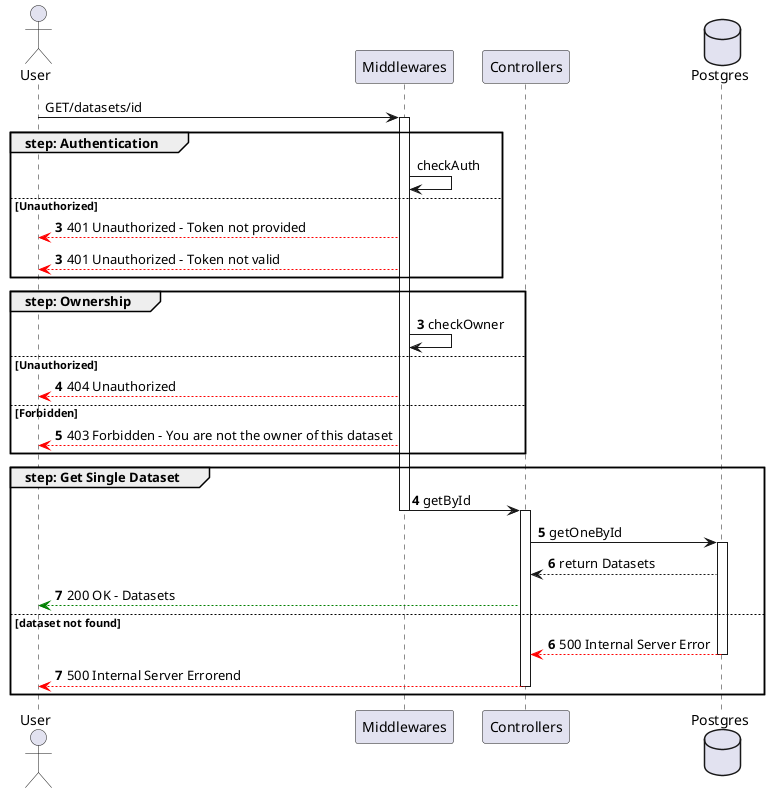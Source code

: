 @startuml GetSingleDataset

actor User

participant Middlewares
participant Controllers
database Postgres

User -> Middlewares ++: GET/datasets/id
group step: Authentication
    Middlewares -> Middlewares : checkAuth
else Unauthorized
    autonumber 3
    Middlewares --[#red]> User : 401 Unauthorized - Token not provided
    autonumber 3
    Middlewares --[#red]> User : 401 Unauthorized - Token not valid
end
group step: Ownership 
    autonumber 3
    Middlewares -> Middlewares : checkOwner 
else Unauthorized
autonumber 4
    Middlewares --[#red]> User : 404 Unauthorized
else Forbidden 
    Middlewares --[#red]> User : 403 Forbidden - You are not the owner of this dataset
end
autonumber 4
group step: Get Single Dataset
    Middlewares -> Controllers --++: getById
    Controllers -> Postgres ++: getOneById
    Postgres --> Controllers : return Datasets
    Controllers --[#green]> User : 200 OK - Datasets
else dataset not found
    autonumber 6
    Postgres --[#red]> Controllers --: 500 Internal Server Error
    Controllers --[#red]> User --: 500 Internal Server Errorend
end

@enduml
